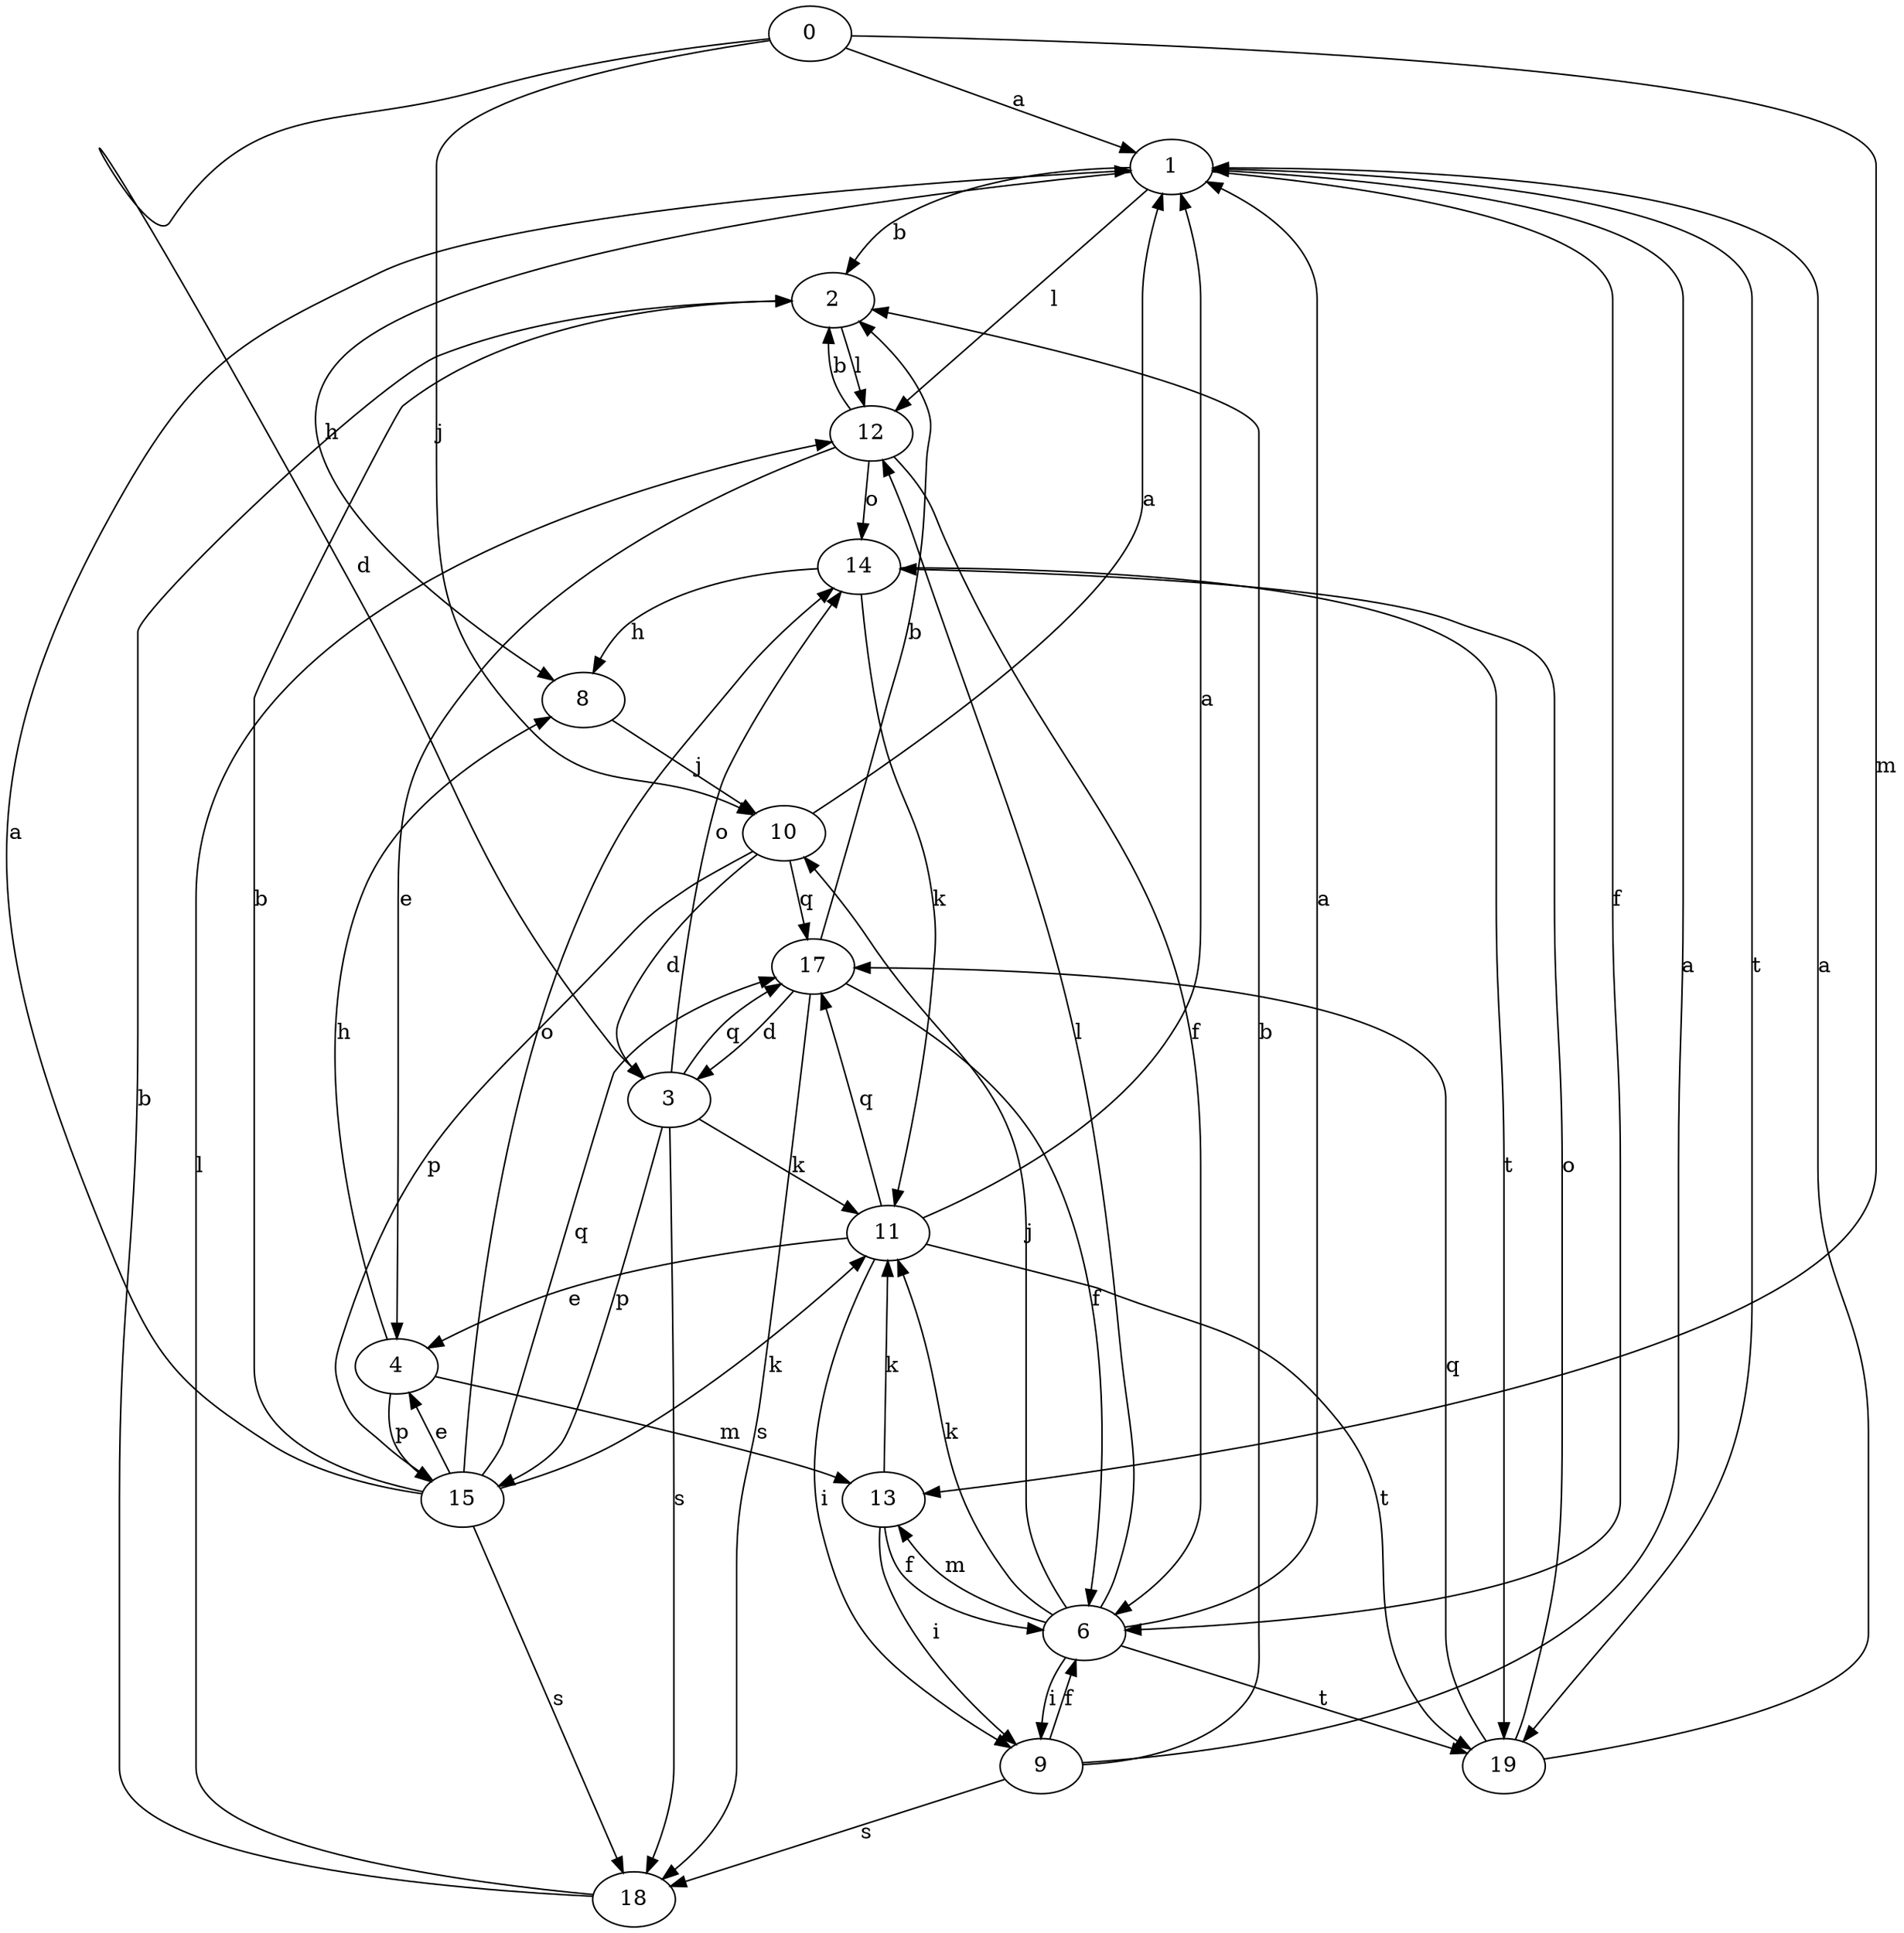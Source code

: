 strict digraph  {
1;
2;
3;
4;
6;
8;
9;
10;
11;
12;
13;
14;
15;
0;
17;
18;
19;
1 -> 2  [label=b];
1 -> 6  [label=f];
1 -> 8  [label=h];
1 -> 12  [label=l];
1 -> 19  [label=t];
2 -> 12  [label=l];
3 -> 11  [label=k];
3 -> 14  [label=o];
3 -> 15  [label=p];
3 -> 17  [label=q];
3 -> 18  [label=s];
4 -> 8  [label=h];
4 -> 13  [label=m];
4 -> 15  [label=p];
6 -> 1  [label=a];
6 -> 9  [label=i];
6 -> 10  [label=j];
6 -> 11  [label=k];
6 -> 12  [label=l];
6 -> 13  [label=m];
6 -> 19  [label=t];
8 -> 10  [label=j];
9 -> 1  [label=a];
9 -> 2  [label=b];
9 -> 6  [label=f];
9 -> 18  [label=s];
10 -> 1  [label=a];
10 -> 3  [label=d];
10 -> 15  [label=p];
10 -> 17  [label=q];
11 -> 1  [label=a];
11 -> 4  [label=e];
11 -> 9  [label=i];
11 -> 17  [label=q];
11 -> 19  [label=t];
12 -> 2  [label=b];
12 -> 4  [label=e];
12 -> 6  [label=f];
12 -> 14  [label=o];
13 -> 6  [label=f];
13 -> 9  [label=i];
13 -> 11  [label=k];
14 -> 8  [label=h];
14 -> 11  [label=k];
14 -> 19  [label=t];
15 -> 1  [label=a];
15 -> 2  [label=b];
15 -> 4  [label=e];
15 -> 11  [label=k];
15 -> 14  [label=o];
15 -> 17  [label=q];
15 -> 18  [label=s];
0 -> 1  [label=a];
0 -> 3  [label=d];
0 -> 10  [label=j];
0 -> 13  [label=m];
17 -> 2  [label=b];
17 -> 3  [label=d];
17 -> 6  [label=f];
17 -> 18  [label=s];
18 -> 2  [label=b];
18 -> 12  [label=l];
19 -> 1  [label=a];
19 -> 14  [label=o];
19 -> 17  [label=q];
}
